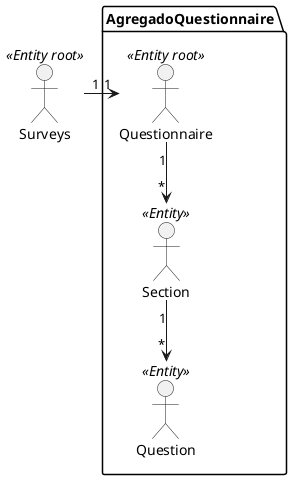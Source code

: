 @startuml
'https://plantuml.com/class-diagram

Surveys <<Entity root>>
package AgregadoQuestionnaire {
Questionnaire <<Entity root>>
Section <<Entity>>
Question <<Entity>>
}

Surveys "1" -right-> "1" Questionnaire
Questionnaire "1" --> "*" Section
Section "1" --> "*" Question

@enduml